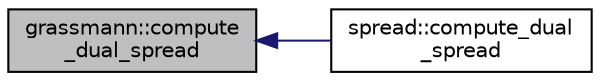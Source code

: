 digraph "grassmann::compute_dual_spread"
{
  edge [fontname="Helvetica",fontsize="10",labelfontname="Helvetica",labelfontsize="10"];
  node [fontname="Helvetica",fontsize="10",shape=record];
  rankdir="LR";
  Node245 [label="grassmann::compute\l_dual_spread",height=0.2,width=0.4,color="black", fillcolor="grey75", style="filled", fontcolor="black"];
  Node245 -> Node246 [dir="back",color="midnightblue",fontsize="10",style="solid",fontname="Helvetica"];
  Node246 [label="spread::compute_dual\l_spread",height=0.2,width=0.4,color="black", fillcolor="white", style="filled",URL="$da/dc1/classspread.html#a0a37c477e2b775e0c68a13423a5f22ba"];
}
